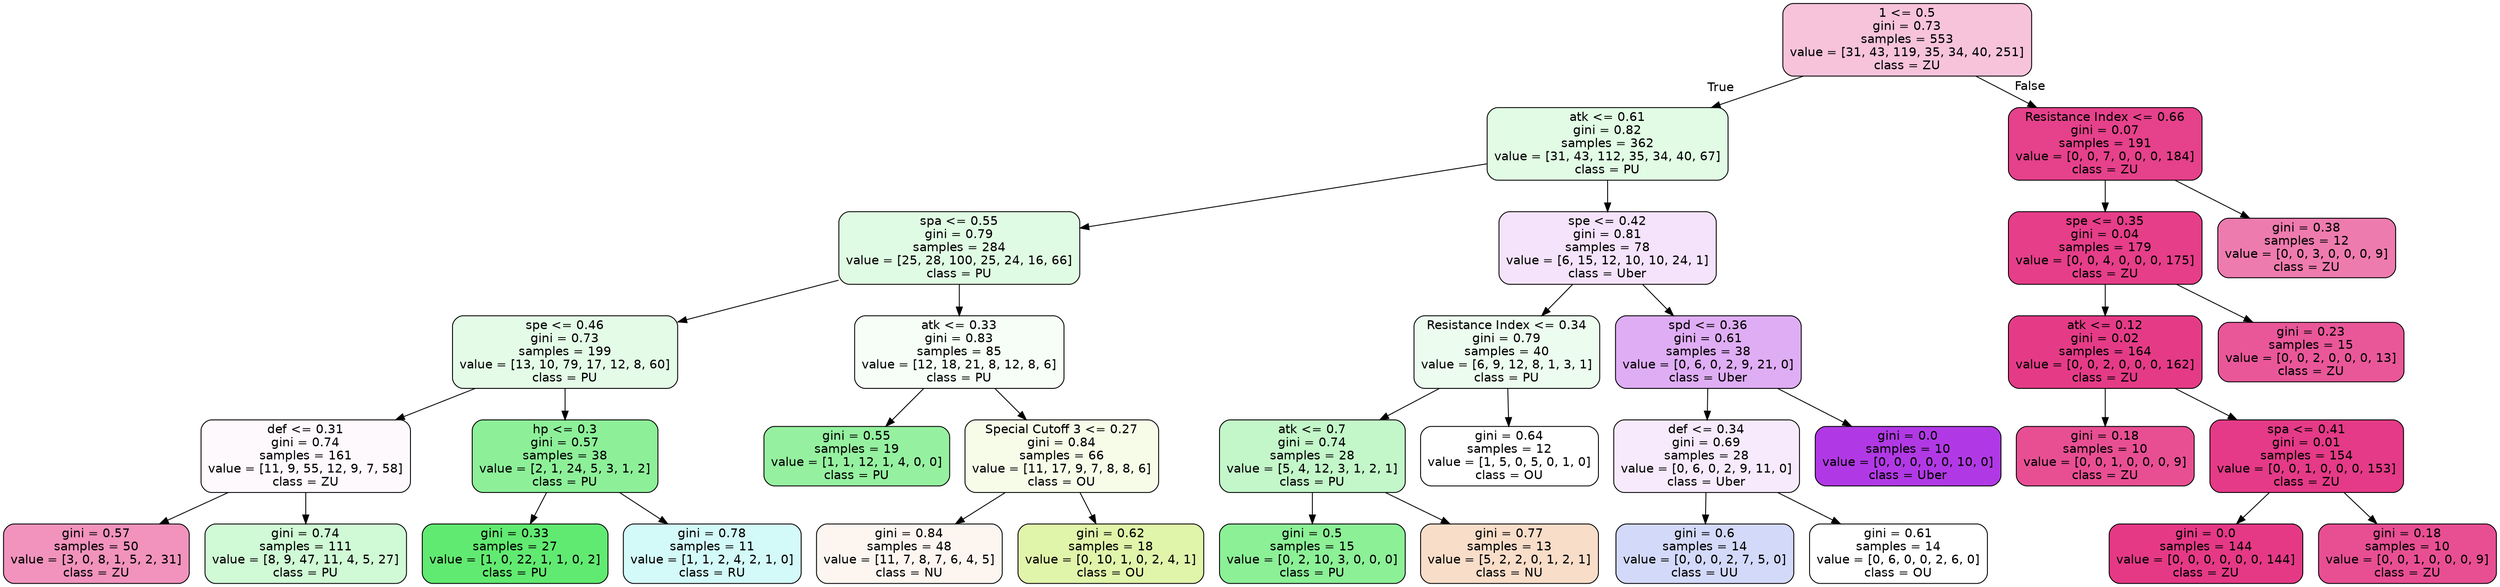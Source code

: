 digraph Tree {
node [shape=box, style="filled, rounded", color="black", fontname=helvetica] ;
edge [fontname=helvetica] ;
0 [label="1 <= 0.5\ngini = 0.73\nsamples = 553\nvalue = [31, 43, 119, 35, 34, 40, 251]\nclass = ZU", fillcolor="#f7c3da"] ;
1 [label="atk <= 0.61\ngini = 0.82\nsamples = 362\nvalue = [31, 43, 112, 35, 34, 40, 67]\nclass = PU", fillcolor="#e1fbe4"] ;
0 -> 1 [labeldistance=2.5, labelangle=45, headlabel="True"] ;
2 [label="spa <= 0.55\ngini = 0.79\nsamples = 284\nvalue = [25, 28, 100, 25, 24, 16, 66]\nclass = PU", fillcolor="#e0fbe3"] ;
1 -> 2 ;
3 [label="spe <= 0.46\ngini = 0.73\nsamples = 199\nvalue = [13, 10, 79, 17, 12, 8, 60]\nclass = PU", fillcolor="#e4fbe7"] ;
2 -> 3 ;
4 [label="def <= 0.31\ngini = 0.74\nsamples = 161\nvalue = [11, 9, 55, 12, 9, 7, 58]\nclass = ZU", fillcolor="#fef9fc"] ;
3 -> 4 ;
5 [label="gini = 0.57\nsamples = 50\nvalue = [3, 0, 8, 1, 5, 2, 31]\nclass = ZU", fillcolor="#f193bd"] ;
4 -> 5 ;
6 [label="gini = 0.74\nsamples = 111\nvalue = [8, 9, 47, 11, 4, 5, 27]\nclass = PU", fillcolor="#d0f9d5"] ;
4 -> 6 ;
7 [label="hp <= 0.3\ngini = 0.57\nsamples = 38\nvalue = [2, 1, 24, 5, 3, 1, 2]\nclass = PU", fillcolor="#8df099"] ;
3 -> 7 ;
8 [label="gini = 0.33\nsamples = 27\nvalue = [1, 0, 22, 1, 1, 0, 2]\nclass = PU", fillcolor="#61ea71"] ;
7 -> 8 ;
9 [label="gini = 0.78\nsamples = 11\nvalue = [1, 1, 2, 4, 2, 1, 0]\nclass = RU", fillcolor="#d3f9f9"] ;
7 -> 9 ;
10 [label="atk <= 0.33\ngini = 0.83\nsamples = 85\nvalue = [12, 18, 21, 8, 12, 8, 6]\nclass = PU", fillcolor="#f6fef7"] ;
2 -> 10 ;
11 [label="gini = 0.55\nsamples = 19\nvalue = [1, 1, 12, 1, 4, 0, 0]\nclass = PU", fillcolor="#95f1a0"] ;
10 -> 11 ;
12 [label="Special Cutoff 3 <= 0.27\ngini = 0.84\nsamples = 66\nvalue = [11, 17, 9, 7, 8, 8, 6]\nclass = OU", fillcolor="#f7fce9"] ;
10 -> 12 ;
13 [label="gini = 0.84\nsamples = 48\nvalue = [11, 7, 8, 7, 6, 4, 5]\nclass = NU", fillcolor="#fdf6f0"] ;
12 -> 13 ;
14 [label="gini = 0.62\nsamples = 18\nvalue = [0, 10, 1, 0, 2, 4, 1]\nclass = OU", fillcolor="#e0f4aa"] ;
12 -> 14 ;
15 [label="spe <= 0.42\ngini = 0.81\nsamples = 78\nvalue = [6, 15, 12, 10, 10, 24, 1]\nclass = Uber", fillcolor="#f4e3fb"] ;
1 -> 15 ;
16 [label="Resistance Index <= 0.34\ngini = 0.79\nsamples = 40\nvalue = [6, 9, 12, 8, 1, 3, 1]\nclass = PU", fillcolor="#ecfcee"] ;
15 -> 16 ;
17 [label="atk <= 0.7\ngini = 0.74\nsamples = 28\nvalue = [5, 4, 12, 3, 1, 2, 1]\nclass = PU", fillcolor="#c3f7c9"] ;
16 -> 17 ;
18 [label="gini = 0.5\nsamples = 15\nvalue = [0, 2, 10, 3, 0, 0, 0]\nclass = PU", fillcolor="#8cf097"] ;
17 -> 18 ;
19 [label="gini = 0.77\nsamples = 13\nvalue = [5, 2, 2, 0, 1, 2, 1]\nclass = NU", fillcolor="#f8ddc9"] ;
17 -> 19 ;
20 [label="gini = 0.64\nsamples = 12\nvalue = [1, 5, 0, 5, 0, 1, 0]\nclass = OU", fillcolor="#ffffff"] ;
16 -> 20 ;
21 [label="spd <= 0.36\ngini = 0.61\nsamples = 38\nvalue = [0, 6, 0, 2, 9, 21, 0]\nclass = Uber", fillcolor="#dfadf4"] ;
15 -> 21 ;
22 [label="def <= 0.34\ngini = 0.69\nsamples = 28\nvalue = [0, 6, 0, 2, 9, 11, 0]\nclass = Uber", fillcolor="#f7eafc"] ;
21 -> 22 ;
23 [label="gini = 0.6\nsamples = 14\nvalue = [0, 0, 0, 2, 7, 5, 0]\nclass = UU", fillcolor="#d3d9f9"] ;
22 -> 23 ;
24 [label="gini = 0.61\nsamples = 14\nvalue = [0, 6, 0, 0, 2, 6, 0]\nclass = OU", fillcolor="#ffffff"] ;
22 -> 24 ;
25 [label="gini = 0.0\nsamples = 10\nvalue = [0, 0, 0, 0, 0, 10, 0]\nclass = Uber", fillcolor="#b139e5"] ;
21 -> 25 ;
26 [label="Resistance Index <= 0.66\ngini = 0.07\nsamples = 191\nvalue = [0, 0, 7, 0, 0, 0, 184]\nclass = ZU", fillcolor="#e6418b"] ;
0 -> 26 [labeldistance=2.5, labelangle=-45, headlabel="False"] ;
27 [label="spe <= 0.35\ngini = 0.04\nsamples = 179\nvalue = [0, 0, 4, 0, 0, 0, 175]\nclass = ZU", fillcolor="#e63e89"] ;
26 -> 27 ;
28 [label="atk <= 0.12\ngini = 0.02\nsamples = 164\nvalue = [0, 0, 2, 0, 0, 0, 162]\nclass = ZU", fillcolor="#e53b87"] ;
27 -> 28 ;
29 [label="gini = 0.18\nsamples = 10\nvalue = [0, 0, 1, 0, 0, 0, 9]\nclass = ZU", fillcolor="#e84f93"] ;
28 -> 29 ;
30 [label="spa <= 0.41\ngini = 0.01\nsamples = 154\nvalue = [0, 0, 1, 0, 0, 0, 153]\nclass = ZU", fillcolor="#e53a87"] ;
28 -> 30 ;
31 [label="gini = 0.0\nsamples = 144\nvalue = [0, 0, 0, 0, 0, 0, 144]\nclass = ZU", fillcolor="#e53986"] ;
30 -> 31 ;
32 [label="gini = 0.18\nsamples = 10\nvalue = [0, 0, 1, 0, 0, 0, 9]\nclass = ZU", fillcolor="#e84f93"] ;
30 -> 32 ;
33 [label="gini = 0.23\nsamples = 15\nvalue = [0, 0, 2, 0, 0, 0, 13]\nclass = ZU", fillcolor="#e95799"] ;
27 -> 33 ;
34 [label="gini = 0.38\nsamples = 12\nvalue = [0, 0, 3, 0, 0, 0, 9]\nclass = ZU", fillcolor="#ee7bae"] ;
26 -> 34 ;
}